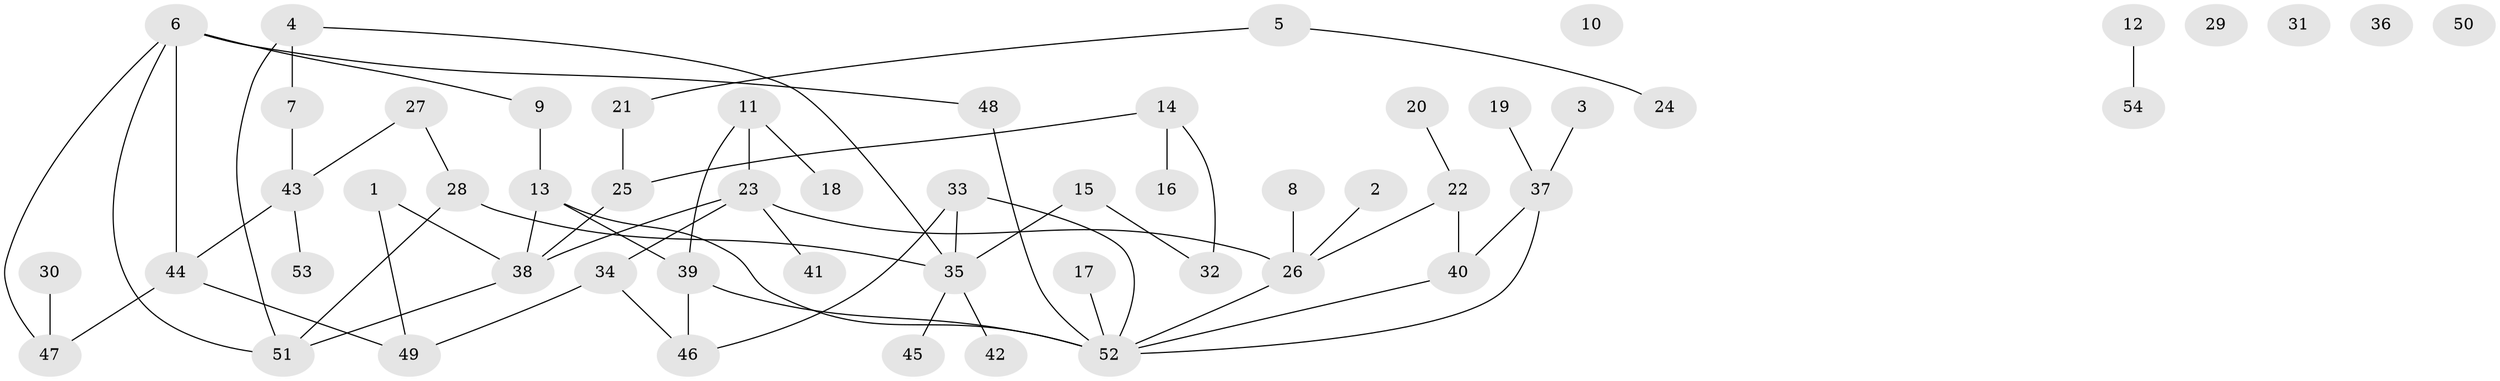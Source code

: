 // coarse degree distribution, {2: 0.36363636363636365, 3: 0.36363636363636365, 6: 0.09090909090909091, 1: 0.09090909090909091, 5: 0.09090909090909091}
// Generated by graph-tools (version 1.1) at 2025/35/03/04/25 23:35:58]
// undirected, 54 vertices, 64 edges
graph export_dot {
  node [color=gray90,style=filled];
  1;
  2;
  3;
  4;
  5;
  6;
  7;
  8;
  9;
  10;
  11;
  12;
  13;
  14;
  15;
  16;
  17;
  18;
  19;
  20;
  21;
  22;
  23;
  24;
  25;
  26;
  27;
  28;
  29;
  30;
  31;
  32;
  33;
  34;
  35;
  36;
  37;
  38;
  39;
  40;
  41;
  42;
  43;
  44;
  45;
  46;
  47;
  48;
  49;
  50;
  51;
  52;
  53;
  54;
  1 -- 38;
  1 -- 49;
  2 -- 26;
  3 -- 37;
  4 -- 7;
  4 -- 35;
  4 -- 51;
  5 -- 21;
  5 -- 24;
  6 -- 9;
  6 -- 44;
  6 -- 47;
  6 -- 48;
  6 -- 51;
  7 -- 43;
  8 -- 26;
  9 -- 13;
  11 -- 18;
  11 -- 23;
  11 -- 39;
  12 -- 54;
  13 -- 38;
  13 -- 39;
  13 -- 52;
  14 -- 16;
  14 -- 25;
  14 -- 32;
  15 -- 32;
  15 -- 35;
  17 -- 52;
  19 -- 37;
  20 -- 22;
  21 -- 25;
  22 -- 26;
  22 -- 40;
  23 -- 26;
  23 -- 34;
  23 -- 38;
  23 -- 41;
  25 -- 38;
  26 -- 52;
  27 -- 28;
  27 -- 43;
  28 -- 35;
  28 -- 51;
  30 -- 47;
  33 -- 35;
  33 -- 46;
  33 -- 52;
  34 -- 46;
  34 -- 49;
  35 -- 42;
  35 -- 45;
  37 -- 40;
  37 -- 52;
  38 -- 51;
  39 -- 46;
  39 -- 52;
  40 -- 52;
  43 -- 44;
  43 -- 53;
  44 -- 47;
  44 -- 49;
  48 -- 52;
}
